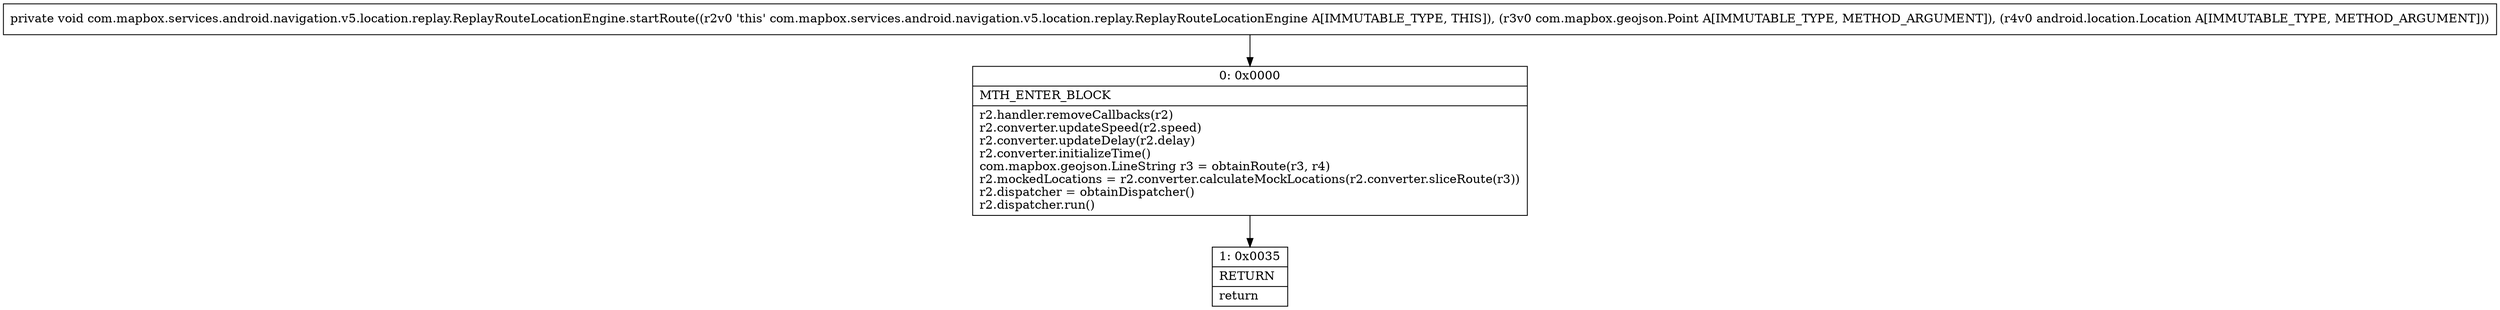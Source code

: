 digraph "CFG forcom.mapbox.services.android.navigation.v5.location.replay.ReplayRouteLocationEngine.startRoute(Lcom\/mapbox\/geojson\/Point;Landroid\/location\/Location;)V" {
Node_0 [shape=record,label="{0\:\ 0x0000|MTH_ENTER_BLOCK\l|r2.handler.removeCallbacks(r2)\lr2.converter.updateSpeed(r2.speed)\lr2.converter.updateDelay(r2.delay)\lr2.converter.initializeTime()\lcom.mapbox.geojson.LineString r3 = obtainRoute(r3, r4)\lr2.mockedLocations = r2.converter.calculateMockLocations(r2.converter.sliceRoute(r3))\lr2.dispatcher = obtainDispatcher()\lr2.dispatcher.run()\l}"];
Node_1 [shape=record,label="{1\:\ 0x0035|RETURN\l|return\l}"];
MethodNode[shape=record,label="{private void com.mapbox.services.android.navigation.v5.location.replay.ReplayRouteLocationEngine.startRoute((r2v0 'this' com.mapbox.services.android.navigation.v5.location.replay.ReplayRouteLocationEngine A[IMMUTABLE_TYPE, THIS]), (r3v0 com.mapbox.geojson.Point A[IMMUTABLE_TYPE, METHOD_ARGUMENT]), (r4v0 android.location.Location A[IMMUTABLE_TYPE, METHOD_ARGUMENT])) }"];
MethodNode -> Node_0;
Node_0 -> Node_1;
}

